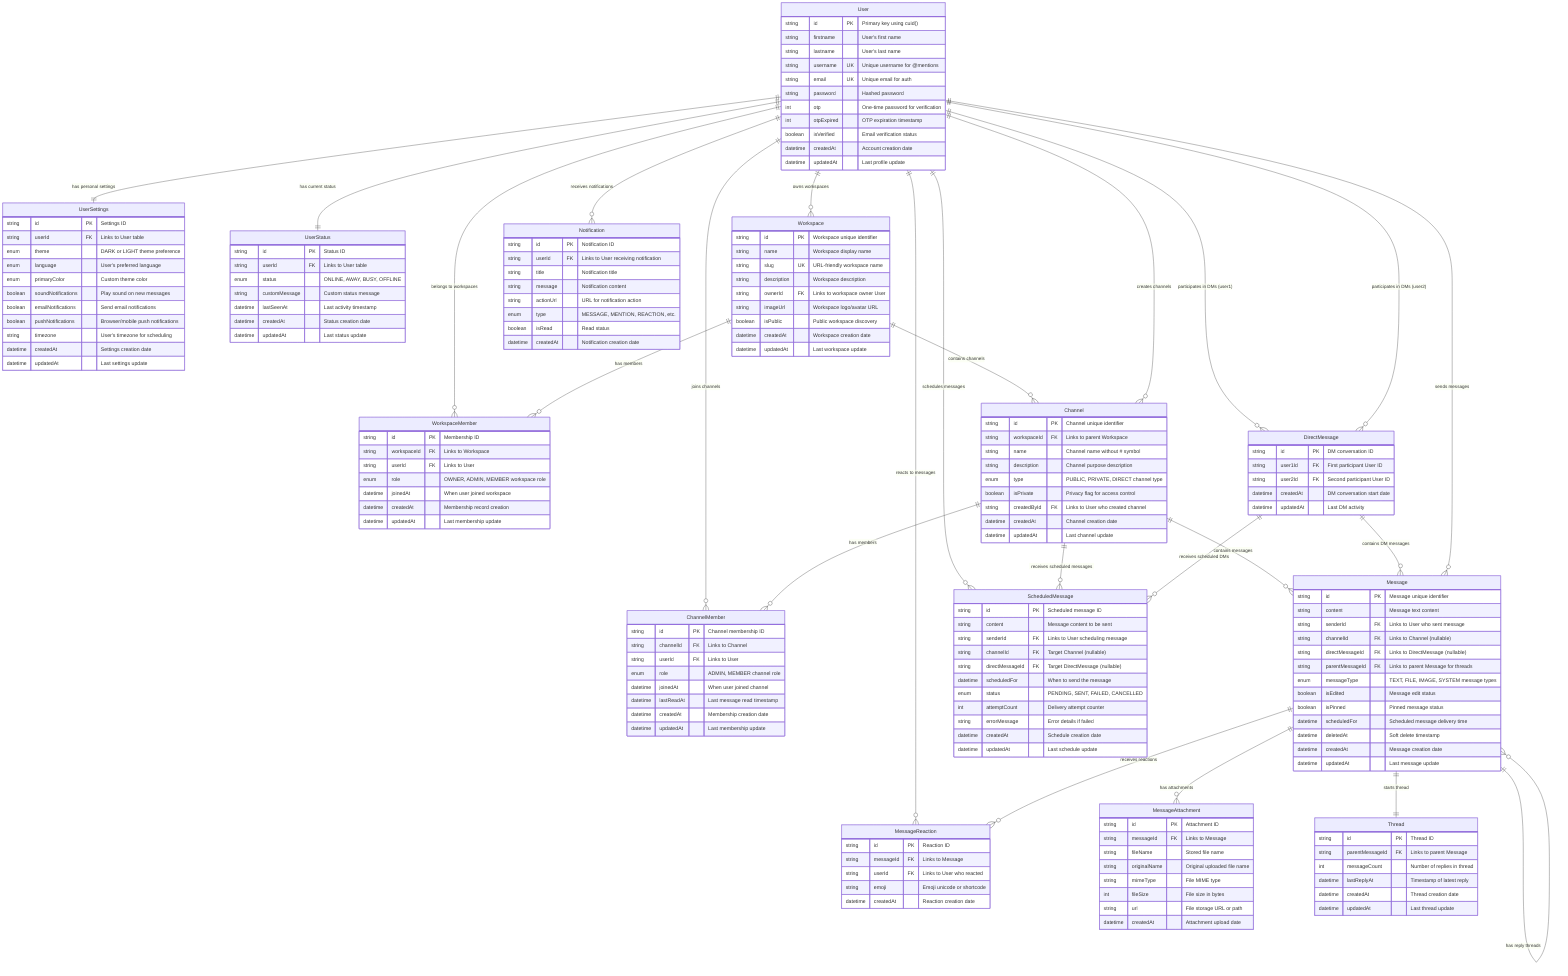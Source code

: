 erDiagram
    %% ================== CORE USER MODELS ==================
    User {
        string id PK "Primary key using cuid()"
        string firstname "User's first name"
        string lastname "User's last name" 
        string username UK "Unique username for @mentions"
        string email UK "Unique email for auth"
        string password "Hashed password"
        int otp "One-time password for verification"
        int otpExpired "OTP expiration timestamp"
        boolean isVerified "Email verification status"
        datetime createdAt "Account creation date"
        datetime updatedAt "Last profile update"
    }
    
    UserSettings {
        string id PK "Settings ID"
        string userId FK "Links to User table"
        enum theme "DARK or LIGHT theme preference"
        enum language "User's preferred language"
        enum primaryColor "Custom theme color"
        boolean soundNotifications "Play sound on new messages"
        boolean emailNotifications "Send email notifications"
        boolean pushNotifications "Browser/mobile push notifications"
        string timezone "User's timezone for scheduling"
        datetime createdAt "Settings creation date"
        datetime updatedAt "Last settings update"
    }
    
    UserStatus {
        string id PK "Status ID"
        string userId FK "Links to User table"
        enum status "ONLINE, AWAY, BUSY, OFFLINE"
        string customMessage "Custom status message"
        datetime lastSeenAt "Last activity timestamp"
        datetime createdAt "Status creation date"
        datetime updatedAt "Last status update"
    }
    
    %% ================== WORKSPACE MODELS ==================
    Workspace {
        string id PK "Workspace unique identifier"
        string name "Workspace display name"
        string slug UK "URL-friendly workspace name"
        string description "Workspace description"
        string ownerId FK "Links to workspace owner User"
        string imageUrl "Workspace logo/avatar URL"
        boolean isPublic "Public workspace discovery"
        datetime createdAt "Workspace creation date"
        datetime updatedAt "Last workspace update"
    }
    
    WorkspaceMember {
        string id PK "Membership ID"
        string workspaceId FK "Links to Workspace"
        string userId FK "Links to User"
        enum role "OWNER, ADMIN, MEMBER workspace role"
        datetime joinedAt "When user joined workspace"
        datetime createdAt "Membership record creation"
        datetime updatedAt "Last membership update"
    }
    
    %% ================== CHANNEL MODELS ==================
    Channel {
        string id PK "Channel unique identifier"
        string workspaceId FK "Links to parent Workspace"
        string name "Channel name without # symbol"
        string description "Channel purpose description"
        enum type "PUBLIC, PRIVATE, DIRECT channel type"
        boolean isPrivate "Privacy flag for access control"
        string createdById FK "Links to User who created channel"
        datetime createdAt "Channel creation date"
        datetime updatedAt "Last channel update"
    }
    
    ChannelMember {
        string id PK "Channel membership ID"
        string channelId FK "Links to Channel"
        string userId FK "Links to User"
        enum role "ADMIN, MEMBER channel role"
        datetime joinedAt "When user joined channel"
        datetime lastReadAt "Last message read timestamp"
        datetime createdAt "Membership creation date"
        datetime updatedAt "Last membership update"
    }
    
    %% ================== DIRECT MESSAGE MODELS ==================
    DirectMessage {
        string id PK "DM conversation ID"
        string user1Id FK "First participant User ID"
        string user2Id FK "Second participant User ID"
        datetime createdAt "DM conversation start date"
        datetime updatedAt "Last DM activity"
    }
    
    %% ================== MESSAGE MODELS ==================
    Message {
        string id PK "Message unique identifier"
        string content "Message text content"
        string senderId FK "Links to User who sent message"
        string channelId FK "Links to Channel (nullable)"
        string directMessageId FK "Links to DirectMessage (nullable)"
        string parentMessageId FK "Links to parent Message for threads"
        enum messageType "TEXT, FILE, IMAGE, SYSTEM message types"
        boolean isEdited "Message edit status"
        boolean isPinned "Pinned message status"
        datetime scheduledFor "Scheduled message delivery time"
        datetime deletedAt "Soft delete timestamp"
        datetime createdAt "Message creation date"
        datetime updatedAt "Last message update"
    }
    
    MessageReaction {
        string id PK "Reaction ID"
        string messageId FK "Links to Message"
        string userId FK "Links to User who reacted"
        string emoji "Emoji unicode or shortcode"
        datetime createdAt "Reaction creation date"
    }
    
    MessageAttachment {
        string id PK "Attachment ID"
        string messageId FK "Links to Message"
        string fileName "Stored file name"
        string originalName "Original uploaded file name"
        string mimeType "File MIME type"
        int fileSize "File size in bytes"
        string url "File storage URL or path"
        datetime createdAt "Attachment upload date"
    }
    
    Thread {
        string id PK "Thread ID"
        string parentMessageId FK "Links to parent Message"
        int messageCount "Number of replies in thread"
        datetime lastReplyAt "Timestamp of latest reply"
        datetime createdAt "Thread creation date"
        datetime updatedAt "Last thread update"
    }
    
    %% ================== SCHEDULED MESSAGE MODELS ==================
    ScheduledMessage {
        string id PK "Scheduled message ID"
        string content "Message content to be sent"
        string senderId FK "Links to User scheduling message"
        string channelId FK "Target Channel (nullable)"
        string directMessageId FK "Target DirectMessage (nullable)"
        datetime scheduledFor "When to send the message"
        enum status "PENDING, SENT, FAILED, CANCELLED"
        int attemptCount "Delivery attempt counter"
        string errorMessage "Error details if failed"
        datetime createdAt "Schedule creation date"
        datetime updatedAt "Last schedule update"
    }
    
    %% ================== NOTIFICATION MODELS ==================
    Notification {
        string id PK "Notification ID"
        string userId FK "Links to User receiving notification"
        string title "Notification title"
        string message "Notification content"
        string actionUrl "URL for notification action"
        enum type "MESSAGE, MENTION, REACTION, etc."
        boolean isRead "Read status"
        datetime createdAt "Notification creation date"
    }
    
    %% ================== RELATIONSHIPS ==================
    %% Core User Relations
    User ||--|| UserSettings : "has personal settings"
    User ||--|| UserStatus : "has current status"
    
    %% Workspace Relations  
    User ||--o{ Workspace : "owns workspaces"
    User ||--o{ WorkspaceMember : "belongs to workspaces"
    Workspace ||--o{ WorkspaceMember : "has members"
    Workspace ||--o{ Channel : "contains channels"
    
    %% Channel Relations
    User ||--o{ Channel : "creates channels"
    User ||--o{ ChannelMember : "joins channels"
    Channel ||--o{ ChannelMember : "has members"
    Channel ||--o{ Message : "contains messages"
    
    %% Direct Message Relations
    User ||--o{ DirectMessage : "participates in DMs (user1)"
    User ||--o{ DirectMessage : "participates in DMs (user2)"
    DirectMessage ||--o{ Message : "contains DM messages"
    
    %% Message Relations
    User ||--o{ Message : "sends messages"
    User ||--o{ MessageReaction : "reacts to messages"
    Message ||--o{ MessageReaction : "receives reactions"
    Message ||--o{ MessageAttachment : "has attachments"
    Message ||--o{ Message : "has reply threads"
    Message ||--|| Thread : "starts thread"
    
    %% Scheduled Message Relations
    User ||--o{ ScheduledMessage : "schedules messages"
    Channel ||--o{ ScheduledMessage : "receives scheduled messages"
    DirectMessage ||--o{ ScheduledMessage : "receives scheduled DMs"
    
    %% Notification Relations
    User ||--o{ Notification : "receives notifications"